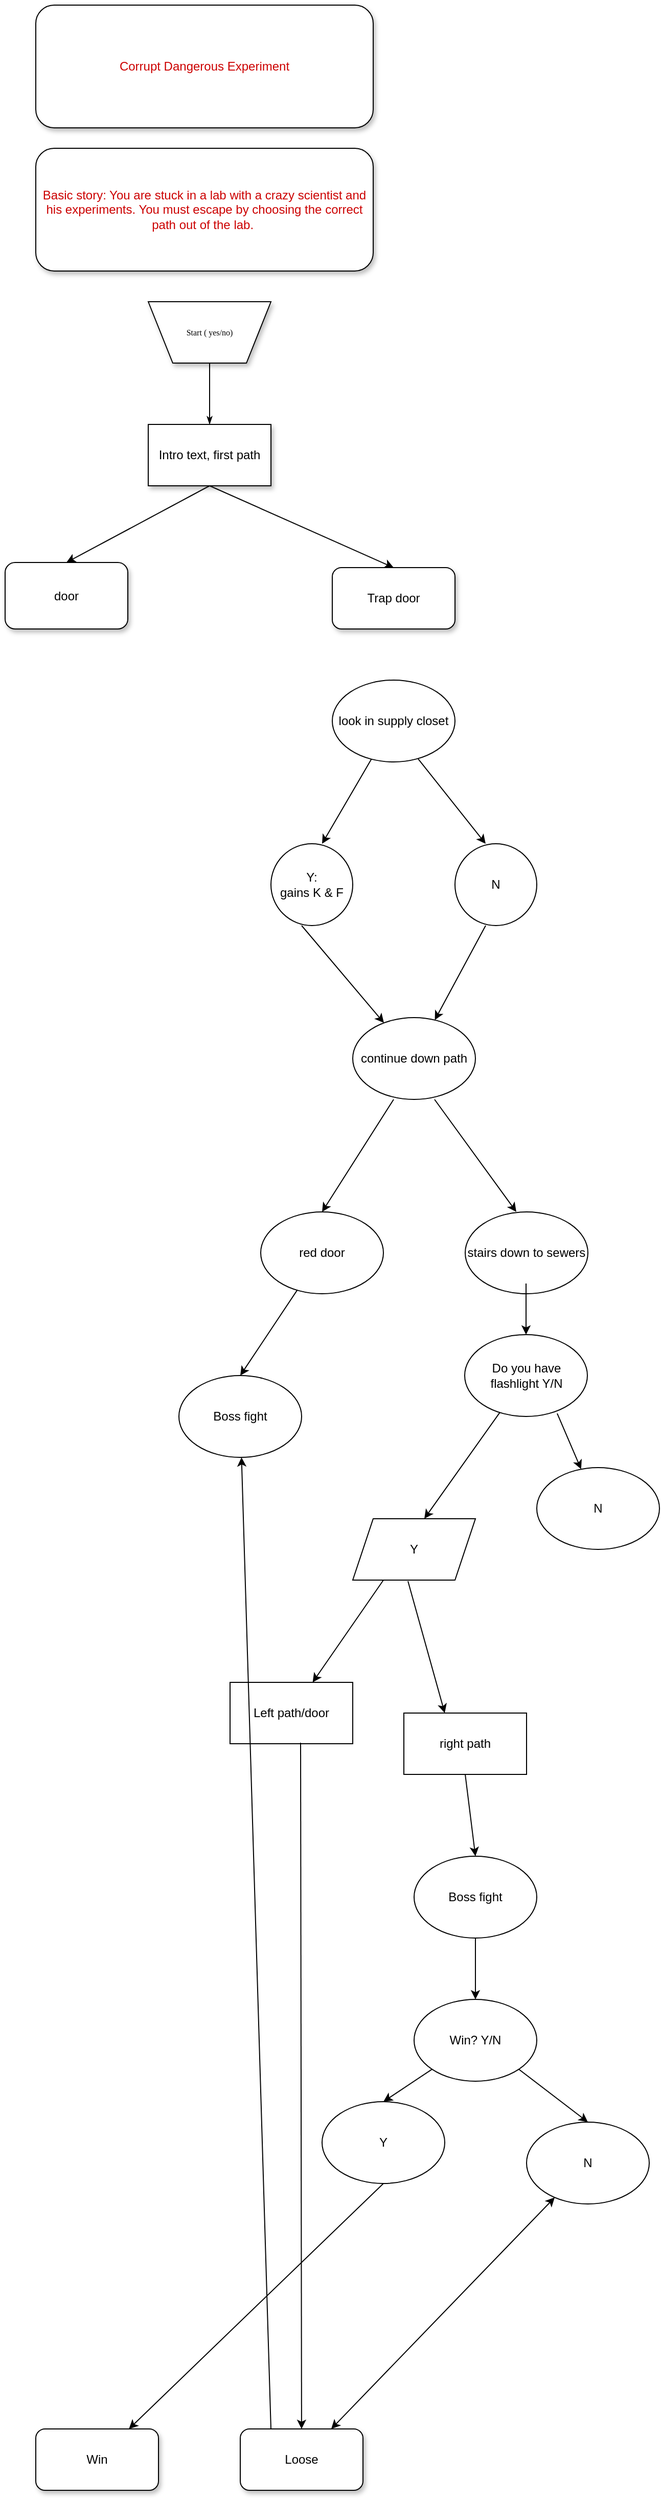 <mxfile version="17.1.2" type="github">
  <diagram name="Page-1" id="edf60f1a-56cd-e834-aa8a-f176f3a09ee4">
    <mxGraphModel dx="1422" dy="1644" grid="1" gridSize="10" guides="1" tooltips="1" connect="1" arrows="1" fold="1" page="1" pageScale="1" pageWidth="1100" pageHeight="850" background="none" math="0" shadow="0">
      <root>
        <mxCell id="0" />
        <mxCell id="1" parent="0" />
        <mxCell id="60e70716793133e9-31" style="edgeStyle=orthogonalEdgeStyle;rounded=0;html=1;labelBackgroundColor=none;startSize=5;endArrow=classicThin;endFill=1;endSize=5;jettySize=auto;orthogonalLoop=1;strokeWidth=1;fontFamily=Verdana;fontSize=8" parent="1" source="60e70716793133e9-2" edge="1">
          <mxGeometry relative="1" as="geometry">
            <mxPoint x="570" y="-100" as="targetPoint" />
            <Array as="points">
              <mxPoint x="570" y="-110" />
            </Array>
          </mxGeometry>
        </mxCell>
        <mxCell id="60e70716793133e9-2" value="Start ( yes/no)" style="shape=trapezoid;whiteSpace=wrap;html=1;rounded=0;shadow=1;labelBackgroundColor=none;strokeWidth=1;fontFamily=Verdana;fontSize=8;align=center;flipV=1;" parent="1" vertex="1">
          <mxGeometry x="510" y="-220" width="120" height="60" as="geometry" />
        </mxCell>
        <mxCell id="3-9XB3UlxTxE3NfFyeRO-2" value="Intro text, first path" style="rounded=0;whiteSpace=wrap;html=1;shadow=1;" parent="1" vertex="1">
          <mxGeometry x="510" y="-100" width="120" height="60" as="geometry" />
        </mxCell>
        <mxCell id="3-9XB3UlxTxE3NfFyeRO-3" value="" style="endArrow=classic;html=1;rounded=0;entryX=0.5;entryY=0;entryDx=0;entryDy=0;exitX=0.5;exitY=1;exitDx=0;exitDy=0;" parent="1" target="3-9XB3UlxTxE3NfFyeRO-7" edge="1" source="3-9XB3UlxTxE3NfFyeRO-2">
          <mxGeometry width="50" height="50" relative="1" as="geometry">
            <mxPoint x="540" y="-40" as="sourcePoint" />
            <mxPoint x="470" y="40" as="targetPoint" />
          </mxGeometry>
        </mxCell>
        <mxCell id="3-9XB3UlxTxE3NfFyeRO-6" value="Trap door" style="rounded=1;whiteSpace=wrap;html=1;shadow=1;" parent="1" vertex="1">
          <mxGeometry x="690" y="40" width="120" height="60" as="geometry" />
        </mxCell>
        <mxCell id="3-9XB3UlxTxE3NfFyeRO-7" value="door" style="rounded=1;whiteSpace=wrap;html=1;shadow=1;" parent="1" vertex="1">
          <mxGeometry x="370" y="35" width="120" height="65" as="geometry" />
        </mxCell>
        <mxCell id="3-9XB3UlxTxE3NfFyeRO-32" value="Loose" style="rounded=1;whiteSpace=wrap;html=1;shadow=1;" parent="1" vertex="1">
          <mxGeometry x="600" y="1860" width="120" height="60" as="geometry" />
        </mxCell>
        <mxCell id="3-9XB3UlxTxE3NfFyeRO-33" value="Win" style="rounded=1;whiteSpace=wrap;html=1;shadow=1;" parent="1" vertex="1">
          <mxGeometry x="400" y="1860" width="120" height="60" as="geometry" />
        </mxCell>
        <mxCell id="3-9XB3UlxTxE3NfFyeRO-95" value="Corrupt Dangerous Experiment" style="rounded=1;whiteSpace=wrap;html=1;shadow=1;fontColor=#CC0000;" parent="1" vertex="1">
          <mxGeometry x="400" y="-510" width="330" height="120" as="geometry" />
        </mxCell>
        <mxCell id="3-9XB3UlxTxE3NfFyeRO-97" value="Basic story: You are stuck in a lab with a crazy scientist and his experiments. You must escape by choosing the correct path out of the lab.&amp;nbsp;" style="rounded=1;whiteSpace=wrap;html=1;shadow=1;fontColor=#CC0000;" parent="1" vertex="1">
          <mxGeometry x="400" y="-370" width="330" height="120" as="geometry" />
        </mxCell>
        <mxCell id="DnY-BvmMV0OAxqjVJdHj-3" value="" style="endArrow=classic;html=1;rounded=0;entryX=0.5;entryY=0;entryDx=0;entryDy=0;exitX=0.5;exitY=1;exitDx=0;exitDy=0;" edge="1" parent="1" source="3-9XB3UlxTxE3NfFyeRO-2" target="3-9XB3UlxTxE3NfFyeRO-6">
          <mxGeometry width="50" height="50" relative="1" as="geometry">
            <mxPoint x="520" y="180" as="sourcePoint" />
            <mxPoint x="570" y="130" as="targetPoint" />
          </mxGeometry>
        </mxCell>
        <mxCell id="DnY-BvmMV0OAxqjVJdHj-4" value="look in supply closet" style="ellipse;whiteSpace=wrap;html=1;" vertex="1" parent="1">
          <mxGeometry x="690" y="150" width="120" height="80" as="geometry" />
        </mxCell>
        <mxCell id="DnY-BvmMV0OAxqjVJdHj-5" value="" style="endArrow=classic;html=1;rounded=0;" edge="1" parent="1" source="DnY-BvmMV0OAxqjVJdHj-4">
          <mxGeometry width="50" height="50" relative="1" as="geometry">
            <mxPoint x="730" y="230" as="sourcePoint" />
            <mxPoint x="680" y="310" as="targetPoint" />
          </mxGeometry>
        </mxCell>
        <mxCell id="DnY-BvmMV0OAxqjVJdHj-6" value="" style="endArrow=classic;html=1;rounded=0;exitX=0.7;exitY=0.963;exitDx=0;exitDy=0;exitPerimeter=0;" edge="1" parent="1" source="DnY-BvmMV0OAxqjVJdHj-4">
          <mxGeometry width="50" height="50" relative="1" as="geometry">
            <mxPoint x="820" y="270" as="sourcePoint" />
            <mxPoint x="840" y="310" as="targetPoint" />
          </mxGeometry>
        </mxCell>
        <mxCell id="DnY-BvmMV0OAxqjVJdHj-7" value="N" style="ellipse;whiteSpace=wrap;html=1;aspect=fixed;" vertex="1" parent="1">
          <mxGeometry x="810" y="310" width="80" height="80" as="geometry" />
        </mxCell>
        <mxCell id="DnY-BvmMV0OAxqjVJdHj-8" value="Y:&lt;br&gt;gains K &amp;amp; F" style="ellipse;whiteSpace=wrap;html=1;aspect=fixed;" vertex="1" parent="1">
          <mxGeometry x="630" y="310" width="80" height="80" as="geometry" />
        </mxCell>
        <mxCell id="DnY-BvmMV0OAxqjVJdHj-9" value="" style="endArrow=classic;html=1;rounded=0;" edge="1" parent="1" target="DnY-BvmMV0OAxqjVJdHj-11">
          <mxGeometry width="50" height="50" relative="1" as="geometry">
            <mxPoint x="840" y="390" as="sourcePoint" />
            <mxPoint x="810" y="500" as="targetPoint" />
          </mxGeometry>
        </mxCell>
        <mxCell id="DnY-BvmMV0OAxqjVJdHj-10" value="" style="endArrow=classic;html=1;rounded=0;" edge="1" parent="1" target="DnY-BvmMV0OAxqjVJdHj-11">
          <mxGeometry width="50" height="50" relative="1" as="geometry">
            <mxPoint x="660" y="390" as="sourcePoint" />
            <mxPoint x="710" y="500" as="targetPoint" />
          </mxGeometry>
        </mxCell>
        <mxCell id="DnY-BvmMV0OAxqjVJdHj-11" value="continue down path" style="ellipse;whiteSpace=wrap;html=1;" vertex="1" parent="1">
          <mxGeometry x="710" y="480" width="120" height="80" as="geometry" />
        </mxCell>
        <mxCell id="DnY-BvmMV0OAxqjVJdHj-12" value="" style="endArrow=classic;html=1;rounded=0;" edge="1" parent="1">
          <mxGeometry width="50" height="50" relative="1" as="geometry">
            <mxPoint x="750" y="560" as="sourcePoint" />
            <mxPoint x="680" y="670" as="targetPoint" />
          </mxGeometry>
        </mxCell>
        <mxCell id="DnY-BvmMV0OAxqjVJdHj-13" value="" style="endArrow=classic;html=1;rounded=0;" edge="1" parent="1">
          <mxGeometry width="50" height="50" relative="1" as="geometry">
            <mxPoint x="790" y="560" as="sourcePoint" />
            <mxPoint x="870" y="670" as="targetPoint" />
          </mxGeometry>
        </mxCell>
        <mxCell id="DnY-BvmMV0OAxqjVJdHj-14" value="red door" style="ellipse;whiteSpace=wrap;html=1;" vertex="1" parent="1">
          <mxGeometry x="620" y="670" width="120" height="80" as="geometry" />
        </mxCell>
        <mxCell id="DnY-BvmMV0OAxqjVJdHj-15" value="stairs down to sewers" style="ellipse;whiteSpace=wrap;html=1;" vertex="1" parent="1">
          <mxGeometry x="820" y="670" width="120" height="80" as="geometry" />
        </mxCell>
        <mxCell id="DnY-BvmMV0OAxqjVJdHj-16" value="" style="endArrow=classic;html=1;rounded=0;" edge="1" parent="1" target="DnY-BvmMV0OAxqjVJdHj-17">
          <mxGeometry width="50" height="50" relative="1" as="geometry">
            <mxPoint x="879.5" y="740" as="sourcePoint" />
            <mxPoint x="879.5" y="830" as="targetPoint" />
            <Array as="points">
              <mxPoint x="879.5" y="790" />
            </Array>
          </mxGeometry>
        </mxCell>
        <mxCell id="DnY-BvmMV0OAxqjVJdHj-17" value="Do you have flashlight Y/N" style="ellipse;whiteSpace=wrap;html=1;" vertex="1" parent="1">
          <mxGeometry x="819.5" y="790" width="120" height="80" as="geometry" />
        </mxCell>
        <mxCell id="DnY-BvmMV0OAxqjVJdHj-18" value="" style="endArrow=classic;html=1;rounded=0;" edge="1" parent="1" source="DnY-BvmMV0OAxqjVJdHj-17">
          <mxGeometry width="50" height="50" relative="1" as="geometry">
            <mxPoint x="520" y="1070" as="sourcePoint" />
            <mxPoint x="780" y="970" as="targetPoint" />
          </mxGeometry>
        </mxCell>
        <mxCell id="DnY-BvmMV0OAxqjVJdHj-19" value="" style="endArrow=classic;html=1;rounded=0;exitX=0.754;exitY=0.963;exitDx=0;exitDy=0;exitPerimeter=0;" edge="1" parent="1" source="DnY-BvmMV0OAxqjVJdHj-17" target="DnY-BvmMV0OAxqjVJdHj-20">
          <mxGeometry width="50" height="50" relative="1" as="geometry">
            <mxPoint x="520" y="1070" as="sourcePoint" />
            <mxPoint x="950" y="960" as="targetPoint" />
          </mxGeometry>
        </mxCell>
        <mxCell id="DnY-BvmMV0OAxqjVJdHj-20" value="N" style="ellipse;whiteSpace=wrap;html=1;" vertex="1" parent="1">
          <mxGeometry x="890" y="920" width="120" height="80" as="geometry" />
        </mxCell>
        <mxCell id="DnY-BvmMV0OAxqjVJdHj-21" value="Y" style="shape=parallelogram;perimeter=parallelogramPerimeter;whiteSpace=wrap;html=1;fixedSize=1;" vertex="1" parent="1">
          <mxGeometry x="710" y="970" width="120" height="60" as="geometry" />
        </mxCell>
        <mxCell id="DnY-BvmMV0OAxqjVJdHj-22" value="" style="endArrow=classic;html=1;rounded=0;exitX=0.45;exitY=1.017;exitDx=0;exitDy=0;exitPerimeter=0;" edge="1" parent="1" source="DnY-BvmMV0OAxqjVJdHj-21">
          <mxGeometry width="50" height="50" relative="1" as="geometry">
            <mxPoint x="520" y="1070" as="sourcePoint" />
            <mxPoint x="800" y="1160" as="targetPoint" />
          </mxGeometry>
        </mxCell>
        <mxCell id="DnY-BvmMV0OAxqjVJdHj-23" value="" style="endArrow=classic;html=1;rounded=0;exitX=0.25;exitY=1;exitDx=0;exitDy=0;" edge="1" parent="1" source="DnY-BvmMV0OAxqjVJdHj-21" target="DnY-BvmMV0OAxqjVJdHj-24">
          <mxGeometry width="50" height="50" relative="1" as="geometry">
            <mxPoint x="520" y="1070" as="sourcePoint" />
            <mxPoint x="650" y="1150" as="targetPoint" />
          </mxGeometry>
        </mxCell>
        <mxCell id="DnY-BvmMV0OAxqjVJdHj-24" value="Left path/door" style="rounded=0;whiteSpace=wrap;html=1;" vertex="1" parent="1">
          <mxGeometry x="590" y="1130" width="120" height="60" as="geometry" />
        </mxCell>
        <mxCell id="DnY-BvmMV0OAxqjVJdHj-25" value="right path" style="rounded=0;whiteSpace=wrap;html=1;" vertex="1" parent="1">
          <mxGeometry x="760" y="1160" width="120" height="60" as="geometry" />
        </mxCell>
        <mxCell id="DnY-BvmMV0OAxqjVJdHj-26" value="" style="endArrow=classic;html=1;rounded=0;exitX=0.575;exitY=0.983;exitDx=0;exitDy=0;exitPerimeter=0;" edge="1" parent="1" source="DnY-BvmMV0OAxqjVJdHj-24" target="3-9XB3UlxTxE3NfFyeRO-32">
          <mxGeometry width="50" height="50" relative="1" as="geometry">
            <mxPoint x="520" y="1270" as="sourcePoint" />
            <mxPoint x="610" y="1340" as="targetPoint" />
          </mxGeometry>
        </mxCell>
        <mxCell id="DnY-BvmMV0OAxqjVJdHj-27" value="Boss fight" style="ellipse;whiteSpace=wrap;html=1;" vertex="1" parent="1">
          <mxGeometry x="770" y="1300" width="120" height="80" as="geometry" />
        </mxCell>
        <mxCell id="DnY-BvmMV0OAxqjVJdHj-28" value="" style="endArrow=classic;html=1;rounded=0;entryX=0.5;entryY=0;entryDx=0;entryDy=0;exitX=0.5;exitY=1;exitDx=0;exitDy=0;" edge="1" parent="1" source="DnY-BvmMV0OAxqjVJdHj-25" target="DnY-BvmMV0OAxqjVJdHj-27">
          <mxGeometry width="50" height="50" relative="1" as="geometry">
            <mxPoint x="520" y="1370" as="sourcePoint" />
            <mxPoint x="570" y="1320" as="targetPoint" />
          </mxGeometry>
        </mxCell>
        <mxCell id="DnY-BvmMV0OAxqjVJdHj-29" value="Win? Y/N" style="ellipse;whiteSpace=wrap;html=1;" vertex="1" parent="1">
          <mxGeometry x="770" y="1440" width="120" height="80" as="geometry" />
        </mxCell>
        <mxCell id="DnY-BvmMV0OAxqjVJdHj-30" value="" style="endArrow=classic;html=1;rounded=0;entryX=0.5;entryY=0;entryDx=0;entryDy=0;exitX=0.5;exitY=1;exitDx=0;exitDy=0;" edge="1" parent="1" source="DnY-BvmMV0OAxqjVJdHj-27" target="DnY-BvmMV0OAxqjVJdHj-29">
          <mxGeometry width="50" height="50" relative="1" as="geometry">
            <mxPoint x="520" y="1370" as="sourcePoint" />
            <mxPoint x="570" y="1320" as="targetPoint" />
          </mxGeometry>
        </mxCell>
        <mxCell id="DnY-BvmMV0OAxqjVJdHj-31" value="" style="endArrow=classic;startArrow=classic;html=1;rounded=0;" edge="1" parent="1" source="DnY-BvmMV0OAxqjVJdHj-32" target="3-9XB3UlxTxE3NfFyeRO-32">
          <mxGeometry width="50" height="50" relative="1" as="geometry">
            <mxPoint x="520" y="1570" as="sourcePoint" />
            <mxPoint x="570" y="1520" as="targetPoint" />
          </mxGeometry>
        </mxCell>
        <mxCell id="DnY-BvmMV0OAxqjVJdHj-32" value="N" style="ellipse;whiteSpace=wrap;html=1;" vertex="1" parent="1">
          <mxGeometry x="880" y="1560" width="120" height="80" as="geometry" />
        </mxCell>
        <mxCell id="DnY-BvmMV0OAxqjVJdHj-33" value="" style="endArrow=classic;html=1;rounded=0;entryX=0.5;entryY=0;entryDx=0;entryDy=0;exitX=1;exitY=1;exitDx=0;exitDy=0;" edge="1" parent="1" source="DnY-BvmMV0OAxqjVJdHj-29" target="DnY-BvmMV0OAxqjVJdHj-32">
          <mxGeometry width="50" height="50" relative="1" as="geometry">
            <mxPoint x="520" y="1570" as="sourcePoint" />
            <mxPoint x="570" y="1520" as="targetPoint" />
          </mxGeometry>
        </mxCell>
        <mxCell id="DnY-BvmMV0OAxqjVJdHj-34" value="Y" style="ellipse;whiteSpace=wrap;html=1;" vertex="1" parent="1">
          <mxGeometry x="680" y="1540" width="120" height="80" as="geometry" />
        </mxCell>
        <mxCell id="DnY-BvmMV0OAxqjVJdHj-35" value="" style="endArrow=classic;html=1;rounded=0;entryX=0.5;entryY=0;entryDx=0;entryDy=0;" edge="1" parent="1" source="DnY-BvmMV0OAxqjVJdHj-29" target="DnY-BvmMV0OAxqjVJdHj-34">
          <mxGeometry width="50" height="50" relative="1" as="geometry">
            <mxPoint x="520" y="1570" as="sourcePoint" />
            <mxPoint x="570" y="1520" as="targetPoint" />
          </mxGeometry>
        </mxCell>
        <mxCell id="DnY-BvmMV0OAxqjVJdHj-36" value="" style="endArrow=classic;html=1;rounded=0;exitX=0.5;exitY=1;exitDx=0;exitDy=0;" edge="1" parent="1" source="DnY-BvmMV0OAxqjVJdHj-34" target="3-9XB3UlxTxE3NfFyeRO-33">
          <mxGeometry width="50" height="50" relative="1" as="geometry">
            <mxPoint x="520" y="1570" as="sourcePoint" />
            <mxPoint x="570" y="1520" as="targetPoint" />
          </mxGeometry>
        </mxCell>
        <mxCell id="DnY-BvmMV0OAxqjVJdHj-37" value="Boss fight" style="ellipse;whiteSpace=wrap;html=1;" vertex="1" parent="1">
          <mxGeometry x="540" y="830" width="120" height="80" as="geometry" />
        </mxCell>
        <mxCell id="DnY-BvmMV0OAxqjVJdHj-38" value="" style="endArrow=classic;html=1;rounded=0;entryX=0.5;entryY=0;entryDx=0;entryDy=0;" edge="1" parent="1" source="DnY-BvmMV0OAxqjVJdHj-14" target="DnY-BvmMV0OAxqjVJdHj-37">
          <mxGeometry width="50" height="50" relative="1" as="geometry">
            <mxPoint x="520" y="1070" as="sourcePoint" />
            <mxPoint x="570" y="1020" as="targetPoint" />
          </mxGeometry>
        </mxCell>
        <mxCell id="DnY-BvmMV0OAxqjVJdHj-39" value="" style="endArrow=classic;html=1;rounded=0;exitX=0.25;exitY=0;exitDx=0;exitDy=0;" edge="1" parent="1" source="3-9XB3UlxTxE3NfFyeRO-32" target="DnY-BvmMV0OAxqjVJdHj-37">
          <mxGeometry width="50" height="50" relative="1" as="geometry">
            <mxPoint x="520" y="1270" as="sourcePoint" />
            <mxPoint x="570" y="1220" as="targetPoint" />
          </mxGeometry>
        </mxCell>
      </root>
    </mxGraphModel>
  </diagram>
</mxfile>
